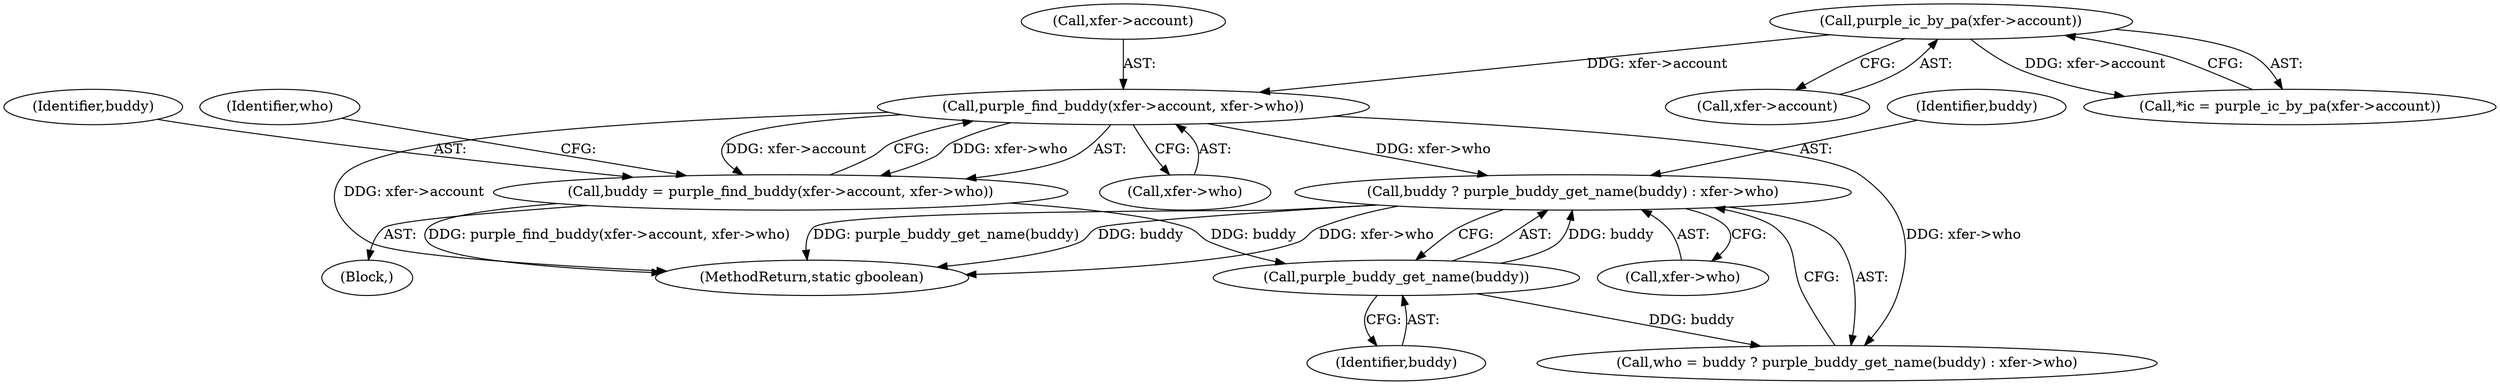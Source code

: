 digraph "0_bitlbee_30d598ce7cd3f136ee9d7097f39fa9818a272441@pointer" {
"1000136" [label="(Call,buddy ? purple_buddy_get_name(buddy) : xfer->who)"];
"1000138" [label="(Call,purple_buddy_get_name(buddy))"];
"1000125" [label="(Call,buddy = purple_find_buddy(xfer->account, xfer->who))"];
"1000127" [label="(Call,purple_find_buddy(xfer->account, xfer->who))"];
"1000113" [label="(Call,purple_ic_by_pa(xfer->account))"];
"1000105" [label="(Block,)"];
"1000135" [label="(Identifier,who)"];
"1000114" [label="(Call,xfer->account)"];
"1000203" [label="(MethodReturn,static gboolean)"];
"1000126" [label="(Identifier,buddy)"];
"1000111" [label="(Call,*ic = purple_ic_by_pa(xfer->account))"];
"1000131" [label="(Call,xfer->who)"];
"1000139" [label="(Identifier,buddy)"];
"1000137" [label="(Identifier,buddy)"];
"1000134" [label="(Call,who = buddy ? purple_buddy_get_name(buddy) : xfer->who)"];
"1000140" [label="(Call,xfer->who)"];
"1000127" [label="(Call,purple_find_buddy(xfer->account, xfer->who))"];
"1000125" [label="(Call,buddy = purple_find_buddy(xfer->account, xfer->who))"];
"1000128" [label="(Call,xfer->account)"];
"1000138" [label="(Call,purple_buddy_get_name(buddy))"];
"1000136" [label="(Call,buddy ? purple_buddy_get_name(buddy) : xfer->who)"];
"1000113" [label="(Call,purple_ic_by_pa(xfer->account))"];
"1000136" -> "1000134"  [label="AST: "];
"1000136" -> "1000138"  [label="CFG: "];
"1000136" -> "1000140"  [label="CFG: "];
"1000137" -> "1000136"  [label="AST: "];
"1000138" -> "1000136"  [label="AST: "];
"1000140" -> "1000136"  [label="AST: "];
"1000134" -> "1000136"  [label="CFG: "];
"1000136" -> "1000203"  [label="DDG: xfer->who"];
"1000136" -> "1000203"  [label="DDG: purple_buddy_get_name(buddy)"];
"1000136" -> "1000203"  [label="DDG: buddy"];
"1000138" -> "1000136"  [label="DDG: buddy"];
"1000127" -> "1000136"  [label="DDG: xfer->who"];
"1000138" -> "1000139"  [label="CFG: "];
"1000139" -> "1000138"  [label="AST: "];
"1000138" -> "1000134"  [label="DDG: buddy"];
"1000125" -> "1000138"  [label="DDG: buddy"];
"1000125" -> "1000105"  [label="AST: "];
"1000125" -> "1000127"  [label="CFG: "];
"1000126" -> "1000125"  [label="AST: "];
"1000127" -> "1000125"  [label="AST: "];
"1000135" -> "1000125"  [label="CFG: "];
"1000125" -> "1000203"  [label="DDG: purple_find_buddy(xfer->account, xfer->who)"];
"1000127" -> "1000125"  [label="DDG: xfer->account"];
"1000127" -> "1000125"  [label="DDG: xfer->who"];
"1000127" -> "1000131"  [label="CFG: "];
"1000128" -> "1000127"  [label="AST: "];
"1000131" -> "1000127"  [label="AST: "];
"1000127" -> "1000203"  [label="DDG: xfer->account"];
"1000113" -> "1000127"  [label="DDG: xfer->account"];
"1000127" -> "1000134"  [label="DDG: xfer->who"];
"1000113" -> "1000111"  [label="AST: "];
"1000113" -> "1000114"  [label="CFG: "];
"1000114" -> "1000113"  [label="AST: "];
"1000111" -> "1000113"  [label="CFG: "];
"1000113" -> "1000111"  [label="DDG: xfer->account"];
}

